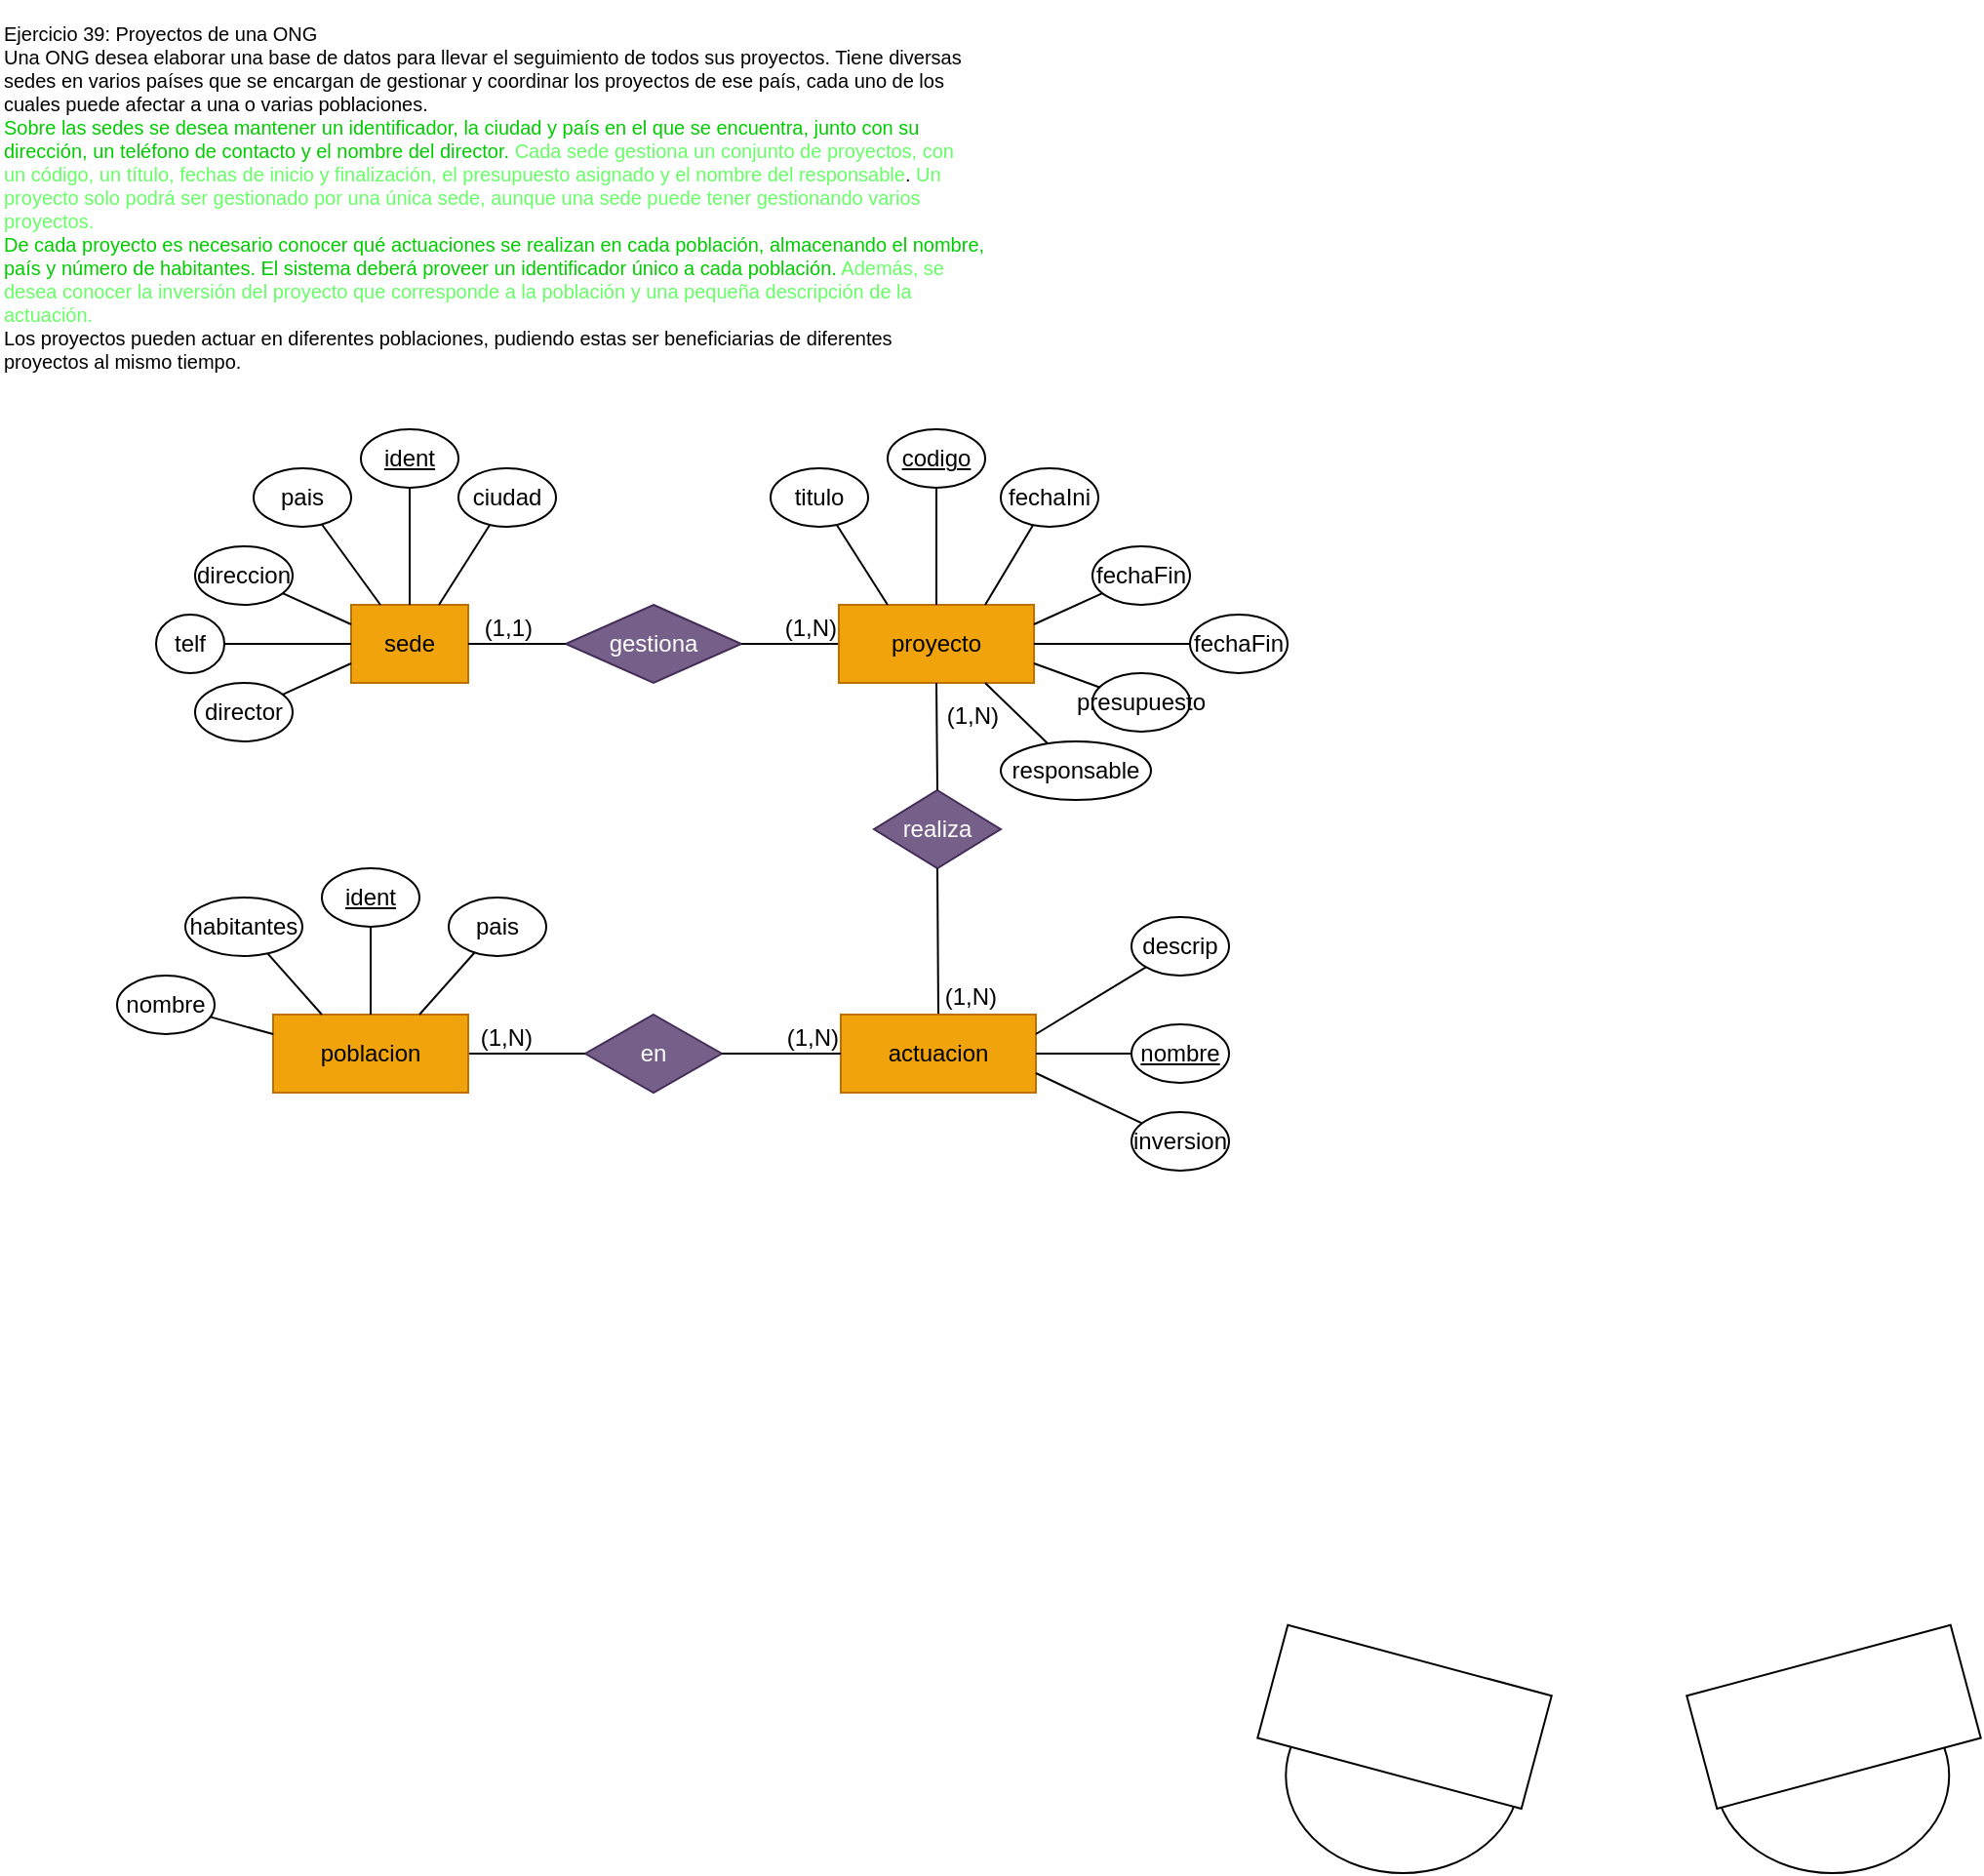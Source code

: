 <mxfile version="27.0.9">
  <diagram name="Página-1" id="3IcqcerdGmXRIgNd1BJl">
    <mxGraphModel dx="1728" dy="630" grid="1" gridSize="10" guides="1" tooltips="1" connect="1" arrows="1" fold="1" page="1" pageScale="1" pageWidth="827" pageHeight="1169" math="0" shadow="0">
      <root>
        <mxCell id="0" />
        <mxCell id="1" parent="0" />
        <mxCell id="2cSW-Dpe2s8EiaTepQzi-1" value="&lt;div style=&quot;line-height: 100%;&quot;&gt;&lt;div&gt;&lt;font style=&quot;font-size: 10px; line-height: 100%;&quot;&gt;Ejercicio 39: Proyectos de una ONG&lt;/font&gt;&lt;/div&gt;&lt;div&gt;&lt;font style=&quot;font-size: 10px; line-height: 100%;&quot;&gt;Una ONG desea elaborar una base de datos para llevar el seguimiento de todos sus proyectos. Tiene diversas&lt;/font&gt;&lt;/div&gt;&lt;div&gt;&lt;font style=&quot;font-size: 10px; line-height: 100%;&quot;&gt;sedes en varios países que se encargan de gestionar y coordinar los proyectos de ese país, cada uno de los&lt;/font&gt;&lt;/div&gt;&lt;div&gt;&lt;font style=&quot;font-size: 10px; line-height: 100%;&quot;&gt;cuales puede afectar a una o varias poblaciones.&lt;/font&gt;&lt;/div&gt;&lt;div&gt;&lt;font style=&quot;font-size: 10px; line-height: 100%; color: rgb(0, 204, 0);&quot;&gt;Sobre las sedes se desea mantener un identificador, la ciudad y país en el que se encuentra, junto con su&lt;/font&gt;&lt;/div&gt;&lt;div&gt;&lt;font style=&quot;font-size: 10px; line-height: 100%;&quot;&gt;&lt;font style=&quot;color: rgb(0, 204, 0);&quot;&gt;dirección, un teléfono de contacto y el nombre del director.&lt;/font&gt; &lt;font style=&quot;color: rgb(102, 255, 102);&quot;&gt;Cada sede gestiona un conjunto de proyectos, con&lt;/font&gt;&lt;/font&gt;&lt;/div&gt;&lt;div&gt;&lt;font style=&quot;font-size: 10px; line-height: 100%;&quot;&gt;&lt;font style=&quot;color: rgb(102, 255, 102);&quot;&gt;un código, un título, fechas de inicio y finalización, el presupuesto asignado y el nombre del responsable&lt;/font&gt;. &lt;font style=&quot;color: rgb(102, 255, 102);&quot;&gt;Un&lt;/font&gt;&lt;/font&gt;&lt;/div&gt;&lt;div&gt;&lt;font style=&quot;font-size: 10px; line-height: 100%; color: rgb(102, 255, 102);&quot;&gt;proyecto solo podrá ser gestionado por una única sede, aunque una sede puede tener gestionando varios&lt;/font&gt;&lt;/div&gt;&lt;div&gt;&lt;font style=&quot;font-size: 10px; line-height: 100%; color: rgb(102, 255, 102);&quot;&gt;proyectos.&lt;/font&gt;&lt;/div&gt;&lt;div&gt;&lt;font style=&quot;font-size: 10px; line-height: 100%; color: rgb(0, 204, 0);&quot;&gt;De cada proyecto es necesario conocer qué actuaciones se realizan en cada población, almacenando el nombre,&lt;/font&gt;&lt;/div&gt;&lt;div&gt;&lt;font style=&quot;font-size: 10px; line-height: 100%;&quot;&gt;&lt;font style=&quot;color: rgb(0, 204, 0);&quot;&gt;país y número de habitantes. El sistema deberá proveer un identificador único a cada población.&lt;/font&gt; &lt;font style=&quot;color: rgb(102, 255, 102);&quot;&gt;Además, se&lt;/font&gt;&lt;/font&gt;&lt;/div&gt;&lt;div&gt;&lt;font style=&quot;font-size: 10px; line-height: 100%; color: rgb(102, 255, 102);&quot;&gt;desea conocer la inversión del proyecto que corresponde a la población y una pequeña descripción de la&lt;/font&gt;&lt;/div&gt;&lt;div&gt;&lt;font style=&quot;font-size: 10px; line-height: 100%; color: rgb(102, 255, 102);&quot;&gt;actuación.&lt;/font&gt;&lt;/div&gt;&lt;div&gt;&lt;font style=&quot;font-size: 10px; line-height: 100%;&quot;&gt;Los proyectos pueden actuar en diferentes poblaciones, pudiendo estas ser beneficiarias de diferentes&lt;/font&gt;&lt;/div&gt;&lt;div&gt;&lt;font style=&quot;font-size: 10px; line-height: 100%;&quot;&gt;proyectos al mismo tiempo.&lt;/font&gt;&lt;/div&gt;&lt;/div&gt;" style="text;html=1;align=left;verticalAlign=middle;whiteSpace=wrap;rounded=0;" parent="1" vertex="1">
          <mxGeometry x="-100" y="180" width="530" height="200" as="geometry" />
        </mxCell>
        <mxCell id="2cSW-Dpe2s8EiaTepQzi-7" value="sede" style="whiteSpace=wrap;html=1;align=center;fillColor=#f0a30a;strokeColor=#BD7000;fontColor=#000000;" parent="1" vertex="1">
          <mxGeometry x="80" y="490" width="60" height="40" as="geometry" />
        </mxCell>
        <mxCell id="2cSW-Dpe2s8EiaTepQzi-8" value="" style="ellipse;whiteSpace=wrap;html=1;" parent="1" vertex="1">
          <mxGeometry x="779.13" y="1040" width="120" height="100" as="geometry" />
        </mxCell>
        <mxCell id="2cSW-Dpe2s8EiaTepQzi-10" value="" style="rounded=0;whiteSpace=wrap;html=1;rotation=-15;" parent="1" vertex="1">
          <mxGeometry x="770" y="1030" width="140" height="59.92" as="geometry" />
        </mxCell>
        <mxCell id="AJAiXvWyA1WgM-B7ojq_-1" value="" style="ellipse;whiteSpace=wrap;html=1;" vertex="1" parent="1">
          <mxGeometry x="559.129" y="1040.0" width="120" height="100" as="geometry" />
        </mxCell>
        <mxCell id="AJAiXvWyA1WgM-B7ojq_-2" value="" style="rounded=0;whiteSpace=wrap;html=1;rotation=15;" vertex="1" parent="1">
          <mxGeometry x="549.999" y="1030.0" width="140" height="59.92" as="geometry" />
        </mxCell>
        <mxCell id="AJAiXvWyA1WgM-B7ojq_-3" value="" style="endArrow=none;html=1;rounded=0;exitX=0.5;exitY=0;exitDx=0;exitDy=0;" edge="1" target="AJAiXvWyA1WgM-B7ojq_-4" parent="1" source="2cSW-Dpe2s8EiaTepQzi-7">
          <mxGeometry relative="1" as="geometry">
            <mxPoint x="55" y="415" as="sourcePoint" />
            <mxPoint x="115" y="415" as="targetPoint" />
          </mxGeometry>
        </mxCell>
        <mxCell id="AJAiXvWyA1WgM-B7ojq_-4" value="&lt;u&gt;ident&lt;/u&gt;" style="ellipse;whiteSpace=wrap;html=1;align=center;" vertex="1" parent="1">
          <mxGeometry x="85" y="400" width="50" height="30" as="geometry" />
        </mxCell>
        <mxCell id="AJAiXvWyA1WgM-B7ojq_-5" value="" style="endArrow=none;html=1;rounded=0;exitX=0.75;exitY=0;exitDx=0;exitDy=0;" edge="1" target="AJAiXvWyA1WgM-B7ojq_-6" parent="1" source="2cSW-Dpe2s8EiaTepQzi-7">
          <mxGeometry relative="1" as="geometry">
            <mxPoint x="160" y="415" as="sourcePoint" />
            <mxPoint x="220" y="415" as="targetPoint" />
          </mxGeometry>
        </mxCell>
        <mxCell id="AJAiXvWyA1WgM-B7ojq_-6" value="ciudad" style="ellipse;whiteSpace=wrap;html=1;align=center;" vertex="1" parent="1">
          <mxGeometry x="135" y="420" width="50" height="30" as="geometry" />
        </mxCell>
        <mxCell id="AJAiXvWyA1WgM-B7ojq_-7" value="" style="endArrow=none;html=1;rounded=0;exitX=0.25;exitY=0;exitDx=0;exitDy=0;" edge="1" target="AJAiXvWyA1WgM-B7ojq_-8" parent="1" source="2cSW-Dpe2s8EiaTepQzi-7">
          <mxGeometry relative="1" as="geometry">
            <mxPoint x="-5" y="435" as="sourcePoint" />
            <mxPoint x="55" y="435" as="targetPoint" />
          </mxGeometry>
        </mxCell>
        <mxCell id="AJAiXvWyA1WgM-B7ojq_-8" value="pais" style="ellipse;whiteSpace=wrap;html=1;align=center;" vertex="1" parent="1">
          <mxGeometry x="30" y="420" width="50" height="30" as="geometry" />
        </mxCell>
        <mxCell id="AJAiXvWyA1WgM-B7ojq_-9" value="" style="endArrow=none;html=1;rounded=0;exitX=0;exitY=0.25;exitDx=0;exitDy=0;" edge="1" target="AJAiXvWyA1WgM-B7ojq_-10" parent="1" source="2cSW-Dpe2s8EiaTepQzi-7">
          <mxGeometry relative="1" as="geometry">
            <mxPoint x="-20" y="475" as="sourcePoint" />
            <mxPoint x="40" y="475" as="targetPoint" />
          </mxGeometry>
        </mxCell>
        <mxCell id="AJAiXvWyA1WgM-B7ojq_-10" value="direccion" style="ellipse;whiteSpace=wrap;html=1;align=center;" vertex="1" parent="1">
          <mxGeometry y="460" width="50" height="30" as="geometry" />
        </mxCell>
        <mxCell id="AJAiXvWyA1WgM-B7ojq_-11" value="" style="endArrow=none;html=1;rounded=0;exitX=0;exitY=0.5;exitDx=0;exitDy=0;" edge="1" target="AJAiXvWyA1WgM-B7ojq_-12" parent="1" source="2cSW-Dpe2s8EiaTepQzi-7">
          <mxGeometry relative="1" as="geometry">
            <mxPoint x="-30" y="510" as="sourcePoint" />
            <mxPoint x="30" y="510" as="targetPoint" />
          </mxGeometry>
        </mxCell>
        <mxCell id="AJAiXvWyA1WgM-B7ojq_-12" value="telf" style="ellipse;whiteSpace=wrap;html=1;align=center;" vertex="1" parent="1">
          <mxGeometry x="-20" y="495" width="35" height="30" as="geometry" />
        </mxCell>
        <mxCell id="AJAiXvWyA1WgM-B7ojq_-13" value="" style="endArrow=none;html=1;rounded=0;exitX=0;exitY=0.75;exitDx=0;exitDy=0;" edge="1" target="AJAiXvWyA1WgM-B7ojq_-14" parent="1" source="2cSW-Dpe2s8EiaTepQzi-7">
          <mxGeometry relative="1" as="geometry">
            <mxPoint x="-20" y="545" as="sourcePoint" />
            <mxPoint x="40" y="545" as="targetPoint" />
          </mxGeometry>
        </mxCell>
        <mxCell id="AJAiXvWyA1WgM-B7ojq_-14" value="director" style="ellipse;whiteSpace=wrap;html=1;align=center;" vertex="1" parent="1">
          <mxGeometry y="530" width="50" height="30" as="geometry" />
        </mxCell>
        <mxCell id="AJAiXvWyA1WgM-B7ojq_-15" value="gestiona" style="shape=rhombus;perimeter=rhombusPerimeter;whiteSpace=wrap;html=1;align=center;fillColor=#76608a;fontColor=#ffffff;strokeColor=#432D57;" vertex="1" parent="1">
          <mxGeometry x="190" y="490" width="90" height="40" as="geometry" />
        </mxCell>
        <mxCell id="AJAiXvWyA1WgM-B7ojq_-16" value="" style="endArrow=none;html=1;rounded=0;exitX=0;exitY=0.5;exitDx=0;exitDy=0;entryX=1;entryY=0.5;entryDx=0;entryDy=0;" edge="1" source="AJAiXvWyA1WgM-B7ojq_-15" parent="1" target="2cSW-Dpe2s8EiaTepQzi-7">
          <mxGeometry relative="1" as="geometry">
            <mxPoint x="197" y="475" as="sourcePoint" />
            <mxPoint x="150" y="505" as="targetPoint" />
          </mxGeometry>
        </mxCell>
        <mxCell id="AJAiXvWyA1WgM-B7ojq_-17" value="(1,1)" style="resizable=0;html=1;whiteSpace=wrap;align=right;verticalAlign=bottom;" connectable="0" vertex="1" parent="AJAiXvWyA1WgM-B7ojq_-16">
          <mxGeometry x="1" relative="1" as="geometry">
            <mxPoint x="34" as="offset" />
          </mxGeometry>
        </mxCell>
        <mxCell id="AJAiXvWyA1WgM-B7ojq_-18" value="" style="endArrow=none;html=1;rounded=0;exitX=1;exitY=0.5;exitDx=0;exitDy=0;entryX=0;entryY=0.5;entryDx=0;entryDy=0;" edge="1" source="AJAiXvWyA1WgM-B7ojq_-15" parent="1" target="AJAiXvWyA1WgM-B7ojq_-20">
          <mxGeometry relative="1" as="geometry">
            <mxPoint x="197" y="475" as="sourcePoint" />
            <mxPoint x="370" y="505" as="targetPoint" />
          </mxGeometry>
        </mxCell>
        <mxCell id="AJAiXvWyA1WgM-B7ojq_-19" value="(1,N)" style="resizable=0;html=1;whiteSpace=wrap;align=right;verticalAlign=bottom;" connectable="0" vertex="1" parent="AJAiXvWyA1WgM-B7ojq_-18">
          <mxGeometry x="1" relative="1" as="geometry">
            <mxPoint as="offset" />
          </mxGeometry>
        </mxCell>
        <mxCell id="AJAiXvWyA1WgM-B7ojq_-20" value="proyecto" style="whiteSpace=wrap;html=1;align=center;fillColor=#f0a30a;strokeColor=#BD7000;fontColor=#000000;" vertex="1" parent="1">
          <mxGeometry x="330" y="490" width="100" height="40" as="geometry" />
        </mxCell>
        <mxCell id="AJAiXvWyA1WgM-B7ojq_-21" value="" style="endArrow=none;html=1;rounded=0;exitX=0.5;exitY=0;exitDx=0;exitDy=0;" edge="1" target="AJAiXvWyA1WgM-B7ojq_-22" parent="1" source="AJAiXvWyA1WgM-B7ojq_-20">
          <mxGeometry relative="1" as="geometry">
            <mxPoint x="320" y="435" as="sourcePoint" />
            <mxPoint x="380" y="435" as="targetPoint" />
          </mxGeometry>
        </mxCell>
        <mxCell id="AJAiXvWyA1WgM-B7ojq_-22" value="&lt;u&gt;codigo&lt;/u&gt;" style="ellipse;whiteSpace=wrap;html=1;align=center;" vertex="1" parent="1">
          <mxGeometry x="355" y="400" width="50" height="30" as="geometry" />
        </mxCell>
        <mxCell id="AJAiXvWyA1WgM-B7ojq_-23" value="" style="endArrow=none;html=1;rounded=0;exitX=0.25;exitY=0;exitDx=0;exitDy=0;" edge="1" target="AJAiXvWyA1WgM-B7ojq_-24" parent="1" source="AJAiXvWyA1WgM-B7ojq_-20">
          <mxGeometry relative="1" as="geometry">
            <mxPoint x="260" y="435" as="sourcePoint" />
            <mxPoint x="320" y="435" as="targetPoint" />
          </mxGeometry>
        </mxCell>
        <mxCell id="AJAiXvWyA1WgM-B7ojq_-24" value="titulo" style="ellipse;whiteSpace=wrap;html=1;align=center;" vertex="1" parent="1">
          <mxGeometry x="295" y="420" width="50" height="30" as="geometry" />
        </mxCell>
        <mxCell id="AJAiXvWyA1WgM-B7ojq_-25" value="" style="endArrow=none;html=1;rounded=0;exitX=0.75;exitY=0;exitDx=0;exitDy=0;" edge="1" target="AJAiXvWyA1WgM-B7ojq_-26" parent="1" source="AJAiXvWyA1WgM-B7ojq_-20">
          <mxGeometry relative="1" as="geometry">
            <mxPoint x="405" y="435" as="sourcePoint" />
            <mxPoint x="465" y="435" as="targetPoint" />
          </mxGeometry>
        </mxCell>
        <mxCell id="AJAiXvWyA1WgM-B7ojq_-26" value="fechaIni" style="ellipse;whiteSpace=wrap;html=1;align=center;" vertex="1" parent="1">
          <mxGeometry x="413" y="420" width="50" height="30" as="geometry" />
        </mxCell>
        <mxCell id="AJAiXvWyA1WgM-B7ojq_-27" value="" style="endArrow=none;html=1;rounded=0;exitX=1;exitY=0.25;exitDx=0;exitDy=0;" edge="1" target="AJAiXvWyA1WgM-B7ojq_-28" parent="1" source="AJAiXvWyA1WgM-B7ojq_-20">
          <mxGeometry relative="1" as="geometry">
            <mxPoint x="467" y="475" as="sourcePoint" />
            <mxPoint x="527" y="475" as="targetPoint" />
          </mxGeometry>
        </mxCell>
        <mxCell id="AJAiXvWyA1WgM-B7ojq_-28" value="fechaFin" style="ellipse;whiteSpace=wrap;html=1;align=center;" vertex="1" parent="1">
          <mxGeometry x="460" y="460" width="50" height="30" as="geometry" />
        </mxCell>
        <mxCell id="AJAiXvWyA1WgM-B7ojq_-29" value="" style="endArrow=none;html=1;rounded=0;" edge="1" target="AJAiXvWyA1WgM-B7ojq_-30" parent="1" source="AJAiXvWyA1WgM-B7ojq_-20">
          <mxGeometry x="545" y="495" width="50" height="30" as="geometry" />
        </mxCell>
        <mxCell id="AJAiXvWyA1WgM-B7ojq_-30" value="fechaFin" style="ellipse;whiteSpace=wrap;html=1;align=center;" vertex="1" parent="1">
          <mxGeometry x="510" y="495" width="50" height="30" as="geometry" />
        </mxCell>
        <mxCell id="AJAiXvWyA1WgM-B7ojq_-31" value="" style="endArrow=none;html=1;rounded=0;exitX=1;exitY=0.75;exitDx=0;exitDy=0;" edge="1" target="AJAiXvWyA1WgM-B7ojq_-32" parent="1" source="AJAiXvWyA1WgM-B7ojq_-20">
          <mxGeometry relative="1" as="geometry">
            <mxPoint x="443" y="555" as="sourcePoint" />
            <mxPoint x="503" y="555" as="targetPoint" />
          </mxGeometry>
        </mxCell>
        <mxCell id="AJAiXvWyA1WgM-B7ojq_-32" value="presupuesto" style="ellipse;whiteSpace=wrap;html=1;align=center;" vertex="1" parent="1">
          <mxGeometry x="460" y="525" width="50" height="30" as="geometry" />
        </mxCell>
        <mxCell id="AJAiXvWyA1WgM-B7ojq_-33" value="" style="endArrow=none;html=1;rounded=0;exitX=0.75;exitY=1;exitDx=0;exitDy=0;" edge="1" target="AJAiXvWyA1WgM-B7ojq_-34" parent="1" source="AJAiXvWyA1WgM-B7ojq_-20">
          <mxGeometry relative="1" as="geometry">
            <mxPoint x="378" y="575" as="sourcePoint" />
            <mxPoint x="438" y="575" as="targetPoint" />
          </mxGeometry>
        </mxCell>
        <mxCell id="AJAiXvWyA1WgM-B7ojq_-34" value="responsable" style="ellipse;whiteSpace=wrap;html=1;align=center;" vertex="1" parent="1">
          <mxGeometry x="413" y="560" width="77" height="30" as="geometry" />
        </mxCell>
        <mxCell id="AJAiXvWyA1WgM-B7ojq_-40" value="realiza" style="shape=rhombus;perimeter=rhombusPerimeter;whiteSpace=wrap;html=1;align=center;fillColor=#76608a;fontColor=#ffffff;strokeColor=#432D57;" vertex="1" parent="1">
          <mxGeometry x="348" y="585" width="65" height="40" as="geometry" />
        </mxCell>
        <mxCell id="AJAiXvWyA1WgM-B7ojq_-41" value="" style="endArrow=none;html=1;rounded=0;exitX=0.5;exitY=0;exitDx=0;exitDy=0;entryX=0.5;entryY=1;entryDx=0;entryDy=0;" edge="1" source="AJAiXvWyA1WgM-B7ojq_-40" parent="1" target="AJAiXvWyA1WgM-B7ojq_-20">
          <mxGeometry relative="1" as="geometry">
            <mxPoint x="307" y="620" as="sourcePoint" />
            <mxPoint x="260" y="650" as="targetPoint" />
          </mxGeometry>
        </mxCell>
        <mxCell id="AJAiXvWyA1WgM-B7ojq_-42" value="(1,N)" style="resizable=0;html=1;whiteSpace=wrap;align=right;verticalAlign=bottom;" connectable="0" vertex="1" parent="AJAiXvWyA1WgM-B7ojq_-41">
          <mxGeometry x="1" relative="1" as="geometry">
            <mxPoint x="33" y="25" as="offset" />
          </mxGeometry>
        </mxCell>
        <mxCell id="AJAiXvWyA1WgM-B7ojq_-43" value="" style="endArrow=none;html=1;rounded=0;exitX=0.5;exitY=1;exitDx=0;exitDy=0;entryX=0.5;entryY=0;entryDx=0;entryDy=0;" edge="1" source="AJAiXvWyA1WgM-B7ojq_-40" parent="1" target="AJAiXvWyA1WgM-B7ojq_-45">
          <mxGeometry relative="1" as="geometry">
            <mxPoint x="307" y="620" as="sourcePoint" />
            <mxPoint x="380" y="680" as="targetPoint" />
          </mxGeometry>
        </mxCell>
        <mxCell id="AJAiXvWyA1WgM-B7ojq_-44" value="(1,N)" style="resizable=0;html=1;whiteSpace=wrap;align=right;verticalAlign=bottom;" connectable="0" vertex="1" parent="AJAiXvWyA1WgM-B7ojq_-43">
          <mxGeometry x="1" relative="1" as="geometry">
            <mxPoint x="32" as="offset" />
          </mxGeometry>
        </mxCell>
        <mxCell id="AJAiXvWyA1WgM-B7ojq_-45" value="actuacion" style="whiteSpace=wrap;html=1;align=center;fillColor=#f0a30a;strokeColor=#BD7000;fontColor=#000000;" vertex="1" parent="1">
          <mxGeometry x="331" y="700" width="100" height="40" as="geometry" />
        </mxCell>
        <mxCell id="AJAiXvWyA1WgM-B7ojq_-46" value="en" style="shape=rhombus;perimeter=rhombusPerimeter;whiteSpace=wrap;html=1;align=center;fillColor=#76608a;fontColor=#ffffff;strokeColor=#432D57;" vertex="1" parent="1">
          <mxGeometry x="200" y="700" width="70" height="40" as="geometry" />
        </mxCell>
        <mxCell id="AJAiXvWyA1WgM-B7ojq_-47" value="" style="endArrow=none;html=1;rounded=0;exitX=0;exitY=0.5;exitDx=0;exitDy=0;entryX=1;entryY=0.5;entryDx=0;entryDy=0;" edge="1" source="AJAiXvWyA1WgM-B7ojq_-46" parent="1" target="AJAiXvWyA1WgM-B7ojq_-51">
          <mxGeometry relative="1" as="geometry">
            <mxPoint x="132" y="690" as="sourcePoint" />
            <mxPoint x="85" y="720" as="targetPoint" />
          </mxGeometry>
        </mxCell>
        <mxCell id="AJAiXvWyA1WgM-B7ojq_-48" value="(1,N)" style="resizable=0;html=1;whiteSpace=wrap;align=right;verticalAlign=bottom;" connectable="0" vertex="1" parent="AJAiXvWyA1WgM-B7ojq_-47">
          <mxGeometry x="1" relative="1" as="geometry">
            <mxPoint x="34" as="offset" />
          </mxGeometry>
        </mxCell>
        <mxCell id="AJAiXvWyA1WgM-B7ojq_-49" value="" style="endArrow=none;html=1;rounded=0;exitX=1;exitY=0.5;exitDx=0;exitDy=0;entryX=0;entryY=0.5;entryDx=0;entryDy=0;" edge="1" source="AJAiXvWyA1WgM-B7ojq_-46" parent="1" target="AJAiXvWyA1WgM-B7ojq_-45">
          <mxGeometry relative="1" as="geometry">
            <mxPoint x="132" y="690" as="sourcePoint" />
            <mxPoint x="305" y="720" as="targetPoint" />
          </mxGeometry>
        </mxCell>
        <mxCell id="AJAiXvWyA1WgM-B7ojq_-50" value="(1,N)" style="resizable=0;html=1;whiteSpace=wrap;align=right;verticalAlign=bottom;" connectable="0" vertex="1" parent="AJAiXvWyA1WgM-B7ojq_-49">
          <mxGeometry x="1" relative="1" as="geometry">
            <mxPoint as="offset" />
          </mxGeometry>
        </mxCell>
        <mxCell id="AJAiXvWyA1WgM-B7ojq_-51" value="poblacion" style="whiteSpace=wrap;html=1;align=center;fillColor=#f0a30a;strokeColor=#BD7000;fontColor=#000000;" vertex="1" parent="1">
          <mxGeometry x="40" y="700" width="100" height="40" as="geometry" />
        </mxCell>
        <mxCell id="AJAiXvWyA1WgM-B7ojq_-52" value="" style="endArrow=none;html=1;rounded=0;exitX=0.5;exitY=0;exitDx=0;exitDy=0;" edge="1" target="AJAiXvWyA1WgM-B7ojq_-53" parent="1" source="AJAiXvWyA1WgM-B7ojq_-51">
          <mxGeometry relative="1" as="geometry">
            <mxPoint x="40" y="640" as="sourcePoint" />
            <mxPoint x="100" y="640" as="targetPoint" />
          </mxGeometry>
        </mxCell>
        <mxCell id="AJAiXvWyA1WgM-B7ojq_-53" value="&lt;u&gt;ident&lt;/u&gt;" style="ellipse;whiteSpace=wrap;html=1;align=center;" vertex="1" parent="1">
          <mxGeometry x="65" y="625" width="50" height="30" as="geometry" />
        </mxCell>
        <mxCell id="AJAiXvWyA1WgM-B7ojq_-54" value="" style="endArrow=none;html=1;rounded=0;exitX=0.75;exitY=0;exitDx=0;exitDy=0;" edge="1" target="AJAiXvWyA1WgM-B7ojq_-55" parent="1" source="AJAiXvWyA1WgM-B7ojq_-51">
          <mxGeometry relative="1" as="geometry">
            <mxPoint x="135" y="640" as="sourcePoint" />
            <mxPoint x="195" y="640" as="targetPoint" />
          </mxGeometry>
        </mxCell>
        <mxCell id="AJAiXvWyA1WgM-B7ojq_-55" value="pais" style="ellipse;whiteSpace=wrap;html=1;align=center;" vertex="1" parent="1">
          <mxGeometry x="130" y="640" width="50" height="30" as="geometry" />
        </mxCell>
        <mxCell id="AJAiXvWyA1WgM-B7ojq_-56" value="" style="endArrow=none;html=1;rounded=0;exitX=0.25;exitY=0;exitDx=0;exitDy=0;" edge="1" target="AJAiXvWyA1WgM-B7ojq_-57" parent="1" source="AJAiXvWyA1WgM-B7ojq_-51">
          <mxGeometry relative="1" as="geometry">
            <mxPoint x="-35" y="655" as="sourcePoint" />
            <mxPoint x="25" y="655" as="targetPoint" />
          </mxGeometry>
        </mxCell>
        <mxCell id="AJAiXvWyA1WgM-B7ojq_-57" value="habitantes" style="ellipse;whiteSpace=wrap;html=1;align=center;" vertex="1" parent="1">
          <mxGeometry x="-5" y="640" width="60" height="30" as="geometry" />
        </mxCell>
        <mxCell id="AJAiXvWyA1WgM-B7ojq_-58" value="" style="endArrow=none;html=1;rounded=0;exitX=0;exitY=0.25;exitDx=0;exitDy=0;" edge="1" target="AJAiXvWyA1WgM-B7ojq_-59" parent="1" source="AJAiXvWyA1WgM-B7ojq_-51">
          <mxGeometry relative="1" as="geometry">
            <mxPoint x="-55" y="695" as="sourcePoint" />
            <mxPoint x="5" y="695" as="targetPoint" />
          </mxGeometry>
        </mxCell>
        <mxCell id="AJAiXvWyA1WgM-B7ojq_-59" value="nombre" style="ellipse;whiteSpace=wrap;html=1;align=center;" vertex="1" parent="1">
          <mxGeometry x="-40" y="680" width="50" height="30" as="geometry" />
        </mxCell>
        <mxCell id="AJAiXvWyA1WgM-B7ojq_-62" value="" style="endArrow=none;html=1;rounded=0;exitX=1;exitY=0.5;exitDx=0;exitDy=0;" edge="1" target="AJAiXvWyA1WgM-B7ojq_-63" parent="1" source="AJAiXvWyA1WgM-B7ojq_-45">
          <mxGeometry relative="1" as="geometry">
            <mxPoint x="460" y="720" as="sourcePoint" />
            <mxPoint x="520" y="720" as="targetPoint" />
          </mxGeometry>
        </mxCell>
        <mxCell id="AJAiXvWyA1WgM-B7ojq_-63" value="&lt;u&gt;nombre&lt;/u&gt;" style="ellipse;whiteSpace=wrap;html=1;align=center;" vertex="1" parent="1">
          <mxGeometry x="480" y="705" width="50" height="30" as="geometry" />
        </mxCell>
        <mxCell id="AJAiXvWyA1WgM-B7ojq_-64" value="" style="endArrow=none;html=1;rounded=0;exitX=1;exitY=0.25;exitDx=0;exitDy=0;" edge="1" target="AJAiXvWyA1WgM-B7ojq_-65" parent="1" source="AJAiXvWyA1WgM-B7ojq_-45">
          <mxGeometry relative="1" as="geometry">
            <mxPoint x="445" y="665" as="sourcePoint" />
            <mxPoint x="505" y="665" as="targetPoint" />
          </mxGeometry>
        </mxCell>
        <mxCell id="AJAiXvWyA1WgM-B7ojq_-65" value="descrip" style="ellipse;whiteSpace=wrap;html=1;align=center;" vertex="1" parent="1">
          <mxGeometry x="480" y="650" width="50" height="30" as="geometry" />
        </mxCell>
        <mxCell id="AJAiXvWyA1WgM-B7ojq_-66" value="" style="endArrow=none;html=1;rounded=0;exitX=1;exitY=0.75;exitDx=0;exitDy=0;" edge="1" target="AJAiXvWyA1WgM-B7ojq_-67" parent="1" source="AJAiXvWyA1WgM-B7ojq_-45">
          <mxGeometry relative="1" as="geometry">
            <mxPoint x="431" y="765" as="sourcePoint" />
            <mxPoint x="491" y="765" as="targetPoint" />
          </mxGeometry>
        </mxCell>
        <mxCell id="AJAiXvWyA1WgM-B7ojq_-67" value="inversion" style="ellipse;whiteSpace=wrap;html=1;align=center;" vertex="1" parent="1">
          <mxGeometry x="480" y="750" width="50" height="30" as="geometry" />
        </mxCell>
      </root>
    </mxGraphModel>
  </diagram>
</mxfile>
